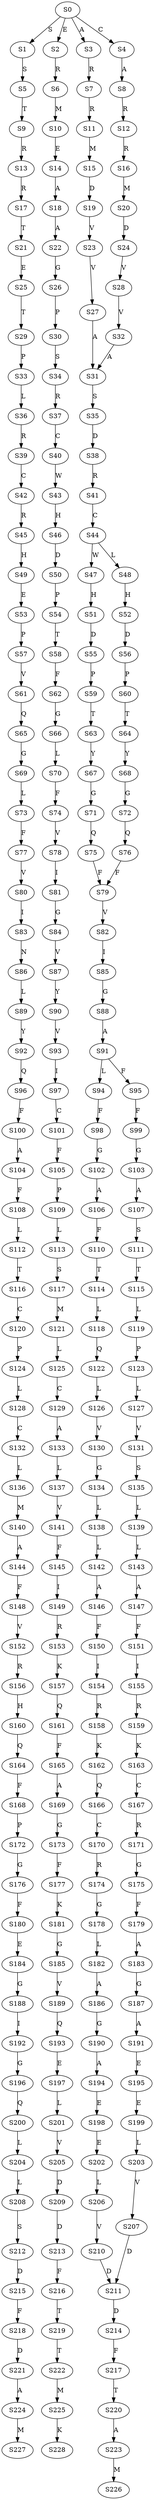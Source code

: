 strict digraph  {
	S0 -> S1 [ label = S ];
	S0 -> S2 [ label = E ];
	S0 -> S3 [ label = A ];
	S0 -> S4 [ label = C ];
	S1 -> S5 [ label = S ];
	S2 -> S6 [ label = R ];
	S3 -> S7 [ label = R ];
	S4 -> S8 [ label = A ];
	S5 -> S9 [ label = T ];
	S6 -> S10 [ label = M ];
	S7 -> S11 [ label = R ];
	S8 -> S12 [ label = R ];
	S9 -> S13 [ label = R ];
	S10 -> S14 [ label = E ];
	S11 -> S15 [ label = M ];
	S12 -> S16 [ label = R ];
	S13 -> S17 [ label = R ];
	S14 -> S18 [ label = A ];
	S15 -> S19 [ label = D ];
	S16 -> S20 [ label = M ];
	S17 -> S21 [ label = T ];
	S18 -> S22 [ label = A ];
	S19 -> S23 [ label = V ];
	S20 -> S24 [ label = D ];
	S21 -> S25 [ label = E ];
	S22 -> S26 [ label = G ];
	S23 -> S27 [ label = V ];
	S24 -> S28 [ label = V ];
	S25 -> S29 [ label = T ];
	S26 -> S30 [ label = P ];
	S27 -> S31 [ label = A ];
	S28 -> S32 [ label = V ];
	S29 -> S33 [ label = P ];
	S30 -> S34 [ label = S ];
	S31 -> S35 [ label = S ];
	S32 -> S31 [ label = A ];
	S33 -> S36 [ label = L ];
	S34 -> S37 [ label = R ];
	S35 -> S38 [ label = D ];
	S36 -> S39 [ label = R ];
	S37 -> S40 [ label = C ];
	S38 -> S41 [ label = R ];
	S39 -> S42 [ label = C ];
	S40 -> S43 [ label = W ];
	S41 -> S44 [ label = C ];
	S42 -> S45 [ label = R ];
	S43 -> S46 [ label = H ];
	S44 -> S47 [ label = W ];
	S44 -> S48 [ label = L ];
	S45 -> S49 [ label = H ];
	S46 -> S50 [ label = D ];
	S47 -> S51 [ label = H ];
	S48 -> S52 [ label = H ];
	S49 -> S53 [ label = E ];
	S50 -> S54 [ label = P ];
	S51 -> S55 [ label = D ];
	S52 -> S56 [ label = D ];
	S53 -> S57 [ label = P ];
	S54 -> S58 [ label = T ];
	S55 -> S59 [ label = P ];
	S56 -> S60 [ label = P ];
	S57 -> S61 [ label = V ];
	S58 -> S62 [ label = F ];
	S59 -> S63 [ label = T ];
	S60 -> S64 [ label = T ];
	S61 -> S65 [ label = Q ];
	S62 -> S66 [ label = G ];
	S63 -> S67 [ label = Y ];
	S64 -> S68 [ label = Y ];
	S65 -> S69 [ label = G ];
	S66 -> S70 [ label = L ];
	S67 -> S71 [ label = G ];
	S68 -> S72 [ label = G ];
	S69 -> S73 [ label = L ];
	S70 -> S74 [ label = F ];
	S71 -> S75 [ label = Q ];
	S72 -> S76 [ label = Q ];
	S73 -> S77 [ label = F ];
	S74 -> S78 [ label = V ];
	S75 -> S79 [ label = F ];
	S76 -> S79 [ label = F ];
	S77 -> S80 [ label = V ];
	S78 -> S81 [ label = I ];
	S79 -> S82 [ label = V ];
	S80 -> S83 [ label = I ];
	S81 -> S84 [ label = G ];
	S82 -> S85 [ label = I ];
	S83 -> S86 [ label = N ];
	S84 -> S87 [ label = V ];
	S85 -> S88 [ label = G ];
	S86 -> S89 [ label = L ];
	S87 -> S90 [ label = Y ];
	S88 -> S91 [ label = A ];
	S89 -> S92 [ label = Y ];
	S90 -> S93 [ label = V ];
	S91 -> S94 [ label = L ];
	S91 -> S95 [ label = F ];
	S92 -> S96 [ label = Q ];
	S93 -> S97 [ label = I ];
	S94 -> S98 [ label = F ];
	S95 -> S99 [ label = F ];
	S96 -> S100 [ label = F ];
	S97 -> S101 [ label = C ];
	S98 -> S102 [ label = G ];
	S99 -> S103 [ label = G ];
	S100 -> S104 [ label = A ];
	S101 -> S105 [ label = F ];
	S102 -> S106 [ label = A ];
	S103 -> S107 [ label = A ];
	S104 -> S108 [ label = F ];
	S105 -> S109 [ label = P ];
	S106 -> S110 [ label = F ];
	S107 -> S111 [ label = S ];
	S108 -> S112 [ label = L ];
	S109 -> S113 [ label = L ];
	S110 -> S114 [ label = T ];
	S111 -> S115 [ label = T ];
	S112 -> S116 [ label = T ];
	S113 -> S117 [ label = S ];
	S114 -> S118 [ label = L ];
	S115 -> S119 [ label = L ];
	S116 -> S120 [ label = C ];
	S117 -> S121 [ label = M ];
	S118 -> S122 [ label = Q ];
	S119 -> S123 [ label = P ];
	S120 -> S124 [ label = P ];
	S121 -> S125 [ label = L ];
	S122 -> S126 [ label = L ];
	S123 -> S127 [ label = L ];
	S124 -> S128 [ label = L ];
	S125 -> S129 [ label = C ];
	S126 -> S130 [ label = V ];
	S127 -> S131 [ label = V ];
	S128 -> S132 [ label = C ];
	S129 -> S133 [ label = A ];
	S130 -> S134 [ label = G ];
	S131 -> S135 [ label = S ];
	S132 -> S136 [ label = L ];
	S133 -> S137 [ label = L ];
	S134 -> S138 [ label = L ];
	S135 -> S139 [ label = L ];
	S136 -> S140 [ label = M ];
	S137 -> S141 [ label = V ];
	S138 -> S142 [ label = L ];
	S139 -> S143 [ label = L ];
	S140 -> S144 [ label = A ];
	S141 -> S145 [ label = F ];
	S142 -> S146 [ label = A ];
	S143 -> S147 [ label = A ];
	S144 -> S148 [ label = F ];
	S145 -> S149 [ label = I ];
	S146 -> S150 [ label = F ];
	S147 -> S151 [ label = F ];
	S148 -> S152 [ label = V ];
	S149 -> S153 [ label = R ];
	S150 -> S154 [ label = I ];
	S151 -> S155 [ label = I ];
	S152 -> S156 [ label = R ];
	S153 -> S157 [ label = K ];
	S154 -> S158 [ label = R ];
	S155 -> S159 [ label = R ];
	S156 -> S160 [ label = H ];
	S157 -> S161 [ label = Q ];
	S158 -> S162 [ label = K ];
	S159 -> S163 [ label = K ];
	S160 -> S164 [ label = Q ];
	S161 -> S165 [ label = F ];
	S162 -> S166 [ label = Q ];
	S163 -> S167 [ label = C ];
	S164 -> S168 [ label = F ];
	S165 -> S169 [ label = A ];
	S166 -> S170 [ label = C ];
	S167 -> S171 [ label = R ];
	S168 -> S172 [ label = P ];
	S169 -> S173 [ label = G ];
	S170 -> S174 [ label = R ];
	S171 -> S175 [ label = G ];
	S172 -> S176 [ label = G ];
	S173 -> S177 [ label = F ];
	S174 -> S178 [ label = G ];
	S175 -> S179 [ label = F ];
	S176 -> S180 [ label = F ];
	S177 -> S181 [ label = K ];
	S178 -> S182 [ label = L ];
	S179 -> S183 [ label = A ];
	S180 -> S184 [ label = E ];
	S181 -> S185 [ label = G ];
	S182 -> S186 [ label = A ];
	S183 -> S187 [ label = G ];
	S184 -> S188 [ label = G ];
	S185 -> S189 [ label = V ];
	S186 -> S190 [ label = G ];
	S187 -> S191 [ label = A ];
	S188 -> S192 [ label = I ];
	S189 -> S193 [ label = Q ];
	S190 -> S194 [ label = A ];
	S191 -> S195 [ label = E ];
	S192 -> S196 [ label = G ];
	S193 -> S197 [ label = E ];
	S194 -> S198 [ label = E ];
	S195 -> S199 [ label = E ];
	S196 -> S200 [ label = Q ];
	S197 -> S201 [ label = L ];
	S198 -> S202 [ label = E ];
	S199 -> S203 [ label = L ];
	S200 -> S204 [ label = L ];
	S201 -> S205 [ label = V ];
	S202 -> S206 [ label = L ];
	S203 -> S207 [ label = V ];
	S204 -> S208 [ label = L ];
	S205 -> S209 [ label = D ];
	S206 -> S210 [ label = V ];
	S207 -> S211 [ label = D ];
	S208 -> S212 [ label = S ];
	S209 -> S213 [ label = D ];
	S210 -> S211 [ label = D ];
	S211 -> S214 [ label = D ];
	S212 -> S215 [ label = D ];
	S213 -> S216 [ label = F ];
	S214 -> S217 [ label = F ];
	S215 -> S218 [ label = F ];
	S216 -> S219 [ label = T ];
	S217 -> S220 [ label = T ];
	S218 -> S221 [ label = D ];
	S219 -> S222 [ label = T ];
	S220 -> S223 [ label = A ];
	S221 -> S224 [ label = A ];
	S222 -> S225 [ label = M ];
	S223 -> S226 [ label = M ];
	S224 -> S227 [ label = M ];
	S225 -> S228 [ label = K ];
}
